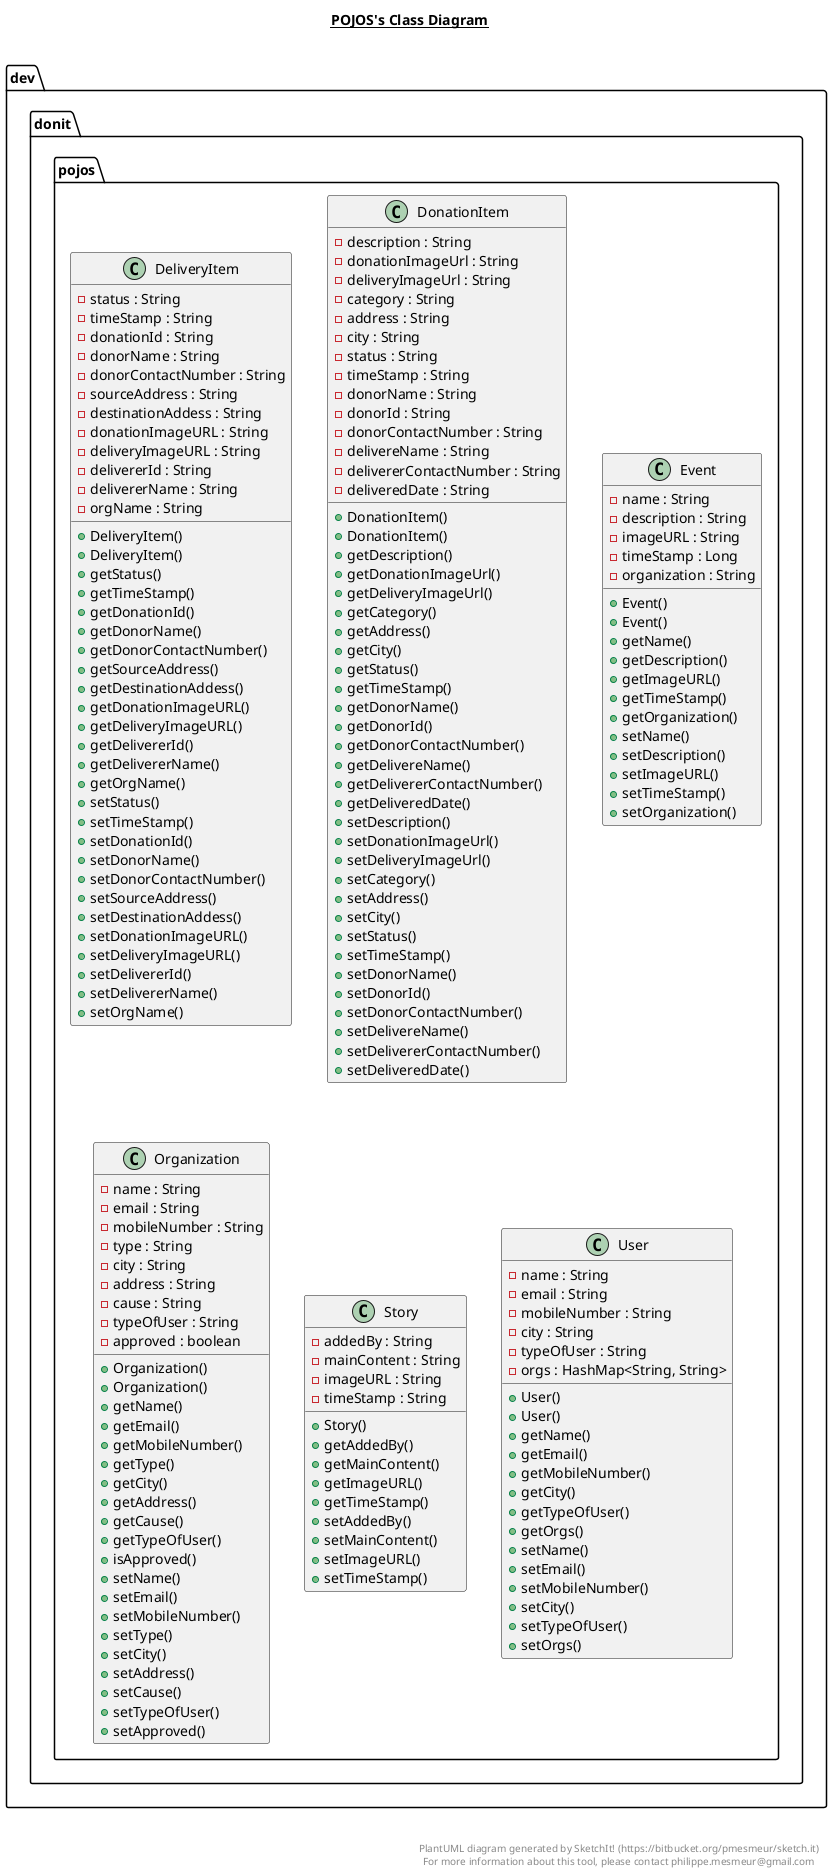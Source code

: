 @startuml

title __POJOS's Class Diagram__\n

  package dev.donit {
    package dev.donit.pojos {
      class DeliveryItem {
          - status : String
          - timeStamp : String
          - donationId : String
          - donorName : String
          - donorContactNumber : String
          - sourceAddress : String
          - destinationAddess : String
          - donationImageURL : String
          - deliveryImageURL : String
          - delivererId : String
          - delivererName : String
          - orgName : String
          + DeliveryItem()
          + DeliveryItem()
          + getStatus()
          + getTimeStamp()
          + getDonationId()
          + getDonorName()
          + getDonorContactNumber()
          + getSourceAddress()
          + getDestinationAddess()
          + getDonationImageURL()
          + getDeliveryImageURL()
          + getDelivererId()
          + getDelivererName()
          + getOrgName()
          + setStatus()
          + setTimeStamp()
          + setDonationId()
          + setDonorName()
          + setDonorContactNumber()
          + setSourceAddress()
          + setDestinationAddess()
          + setDonationImageURL()
          + setDeliveryImageURL()
          + setDelivererId()
          + setDelivererName()
          + setOrgName()
      }
    }
  }
  

  package dev.donit {
    package dev.donit.pojos {
      class DonationItem {
          - description : String
          - donationImageUrl : String
          - deliveryImageUrl : String
          - category : String
          - address : String
          - city : String
          - status : String
          - timeStamp : String
          - donorName : String
          - donorId : String
          - donorContactNumber : String
          - delivereName : String
          - delivererContactNumber : String
          - deliveredDate : String
          + DonationItem()
          + DonationItem()
          + getDescription()
          + getDonationImageUrl()
          + getDeliveryImageUrl()
          + getCategory()
          + getAddress()
          + getCity()
          + getStatus()
          + getTimeStamp()
          + getDonorName()
          + getDonorId()
          + getDonorContactNumber()
          + getDelivereName()
          + getDelivererContactNumber()
          + getDeliveredDate()
          + setDescription()
          + setDonationImageUrl()
          + setDeliveryImageUrl()
          + setCategory()
          + setAddress()
          + setCity()
          + setStatus()
          + setTimeStamp()
          + setDonorName()
          + setDonorId()
          + setDonorContactNumber()
          + setDelivereName()
          + setDelivererContactNumber()
          + setDeliveredDate()
      }
    }
  }
  

  package dev.donit {
    package dev.donit.pojos {
      class Event {
          - name : String
          - description : String
          - imageURL : String
          - timeStamp : Long
          - organization : String
          + Event()
          + Event()
          + getName()
          + getDescription()
          + getImageURL()
          + getTimeStamp()
          + getOrganization()
          + setName()
          + setDescription()
          + setImageURL()
          + setTimeStamp()
          + setOrganization()
      }
    }
  }
  

  package dev.donit {
    package dev.donit.pojos {
      class Organization {
          - name : String
          - email : String
          - mobileNumber : String
          - type : String
          - city : String
          - address : String
          - cause : String
          - typeOfUser : String
          - approved : boolean
          + Organization()
          + Organization()
          + getName()
          + getEmail()
          + getMobileNumber()
          + getType()
          + getCity()
          + getAddress()
          + getCause()
          + getTypeOfUser()
          + isApproved()
          + setName()
          + setEmail()
          + setMobileNumber()
          + setType()
          + setCity()
          + setAddress()
          + setCause()
          + setTypeOfUser()
          + setApproved()
      }
    }
  }
  

  package dev.donit {
    package dev.donit.pojos {
      class Story {
          - addedBy : String
          - mainContent : String
          - imageURL : String
          - timeStamp : String
          + Story()
          + getAddedBy()
          + getMainContent()
          + getImageURL()
          + getTimeStamp()
          + setAddedBy()
          + setMainContent()
          + setImageURL()
          + setTimeStamp()
      }
    }
  }
  

  package dev.donit {
    package dev.donit.pojos {
      class User {
          - name : String
          - email : String
          - mobileNumber : String
          - city : String
          - typeOfUser : String
          - orgs : HashMap<String, String>
          + User()
          + User()
          + getName()
          + getEmail()
          + getMobileNumber()
          + getCity()
          + getTypeOfUser()
          + getOrgs()
          + setName()
          + setEmail()
          + setMobileNumber()
          + setCity()
          + setTypeOfUser()
          + setOrgs()
      }
    }
  }
  



right footer


PlantUML diagram generated by SketchIt! (https://bitbucket.org/pmesmeur/sketch.it)
For more information about this tool, please contact philippe.mesmeur@gmail.com
endfooter

@enduml
